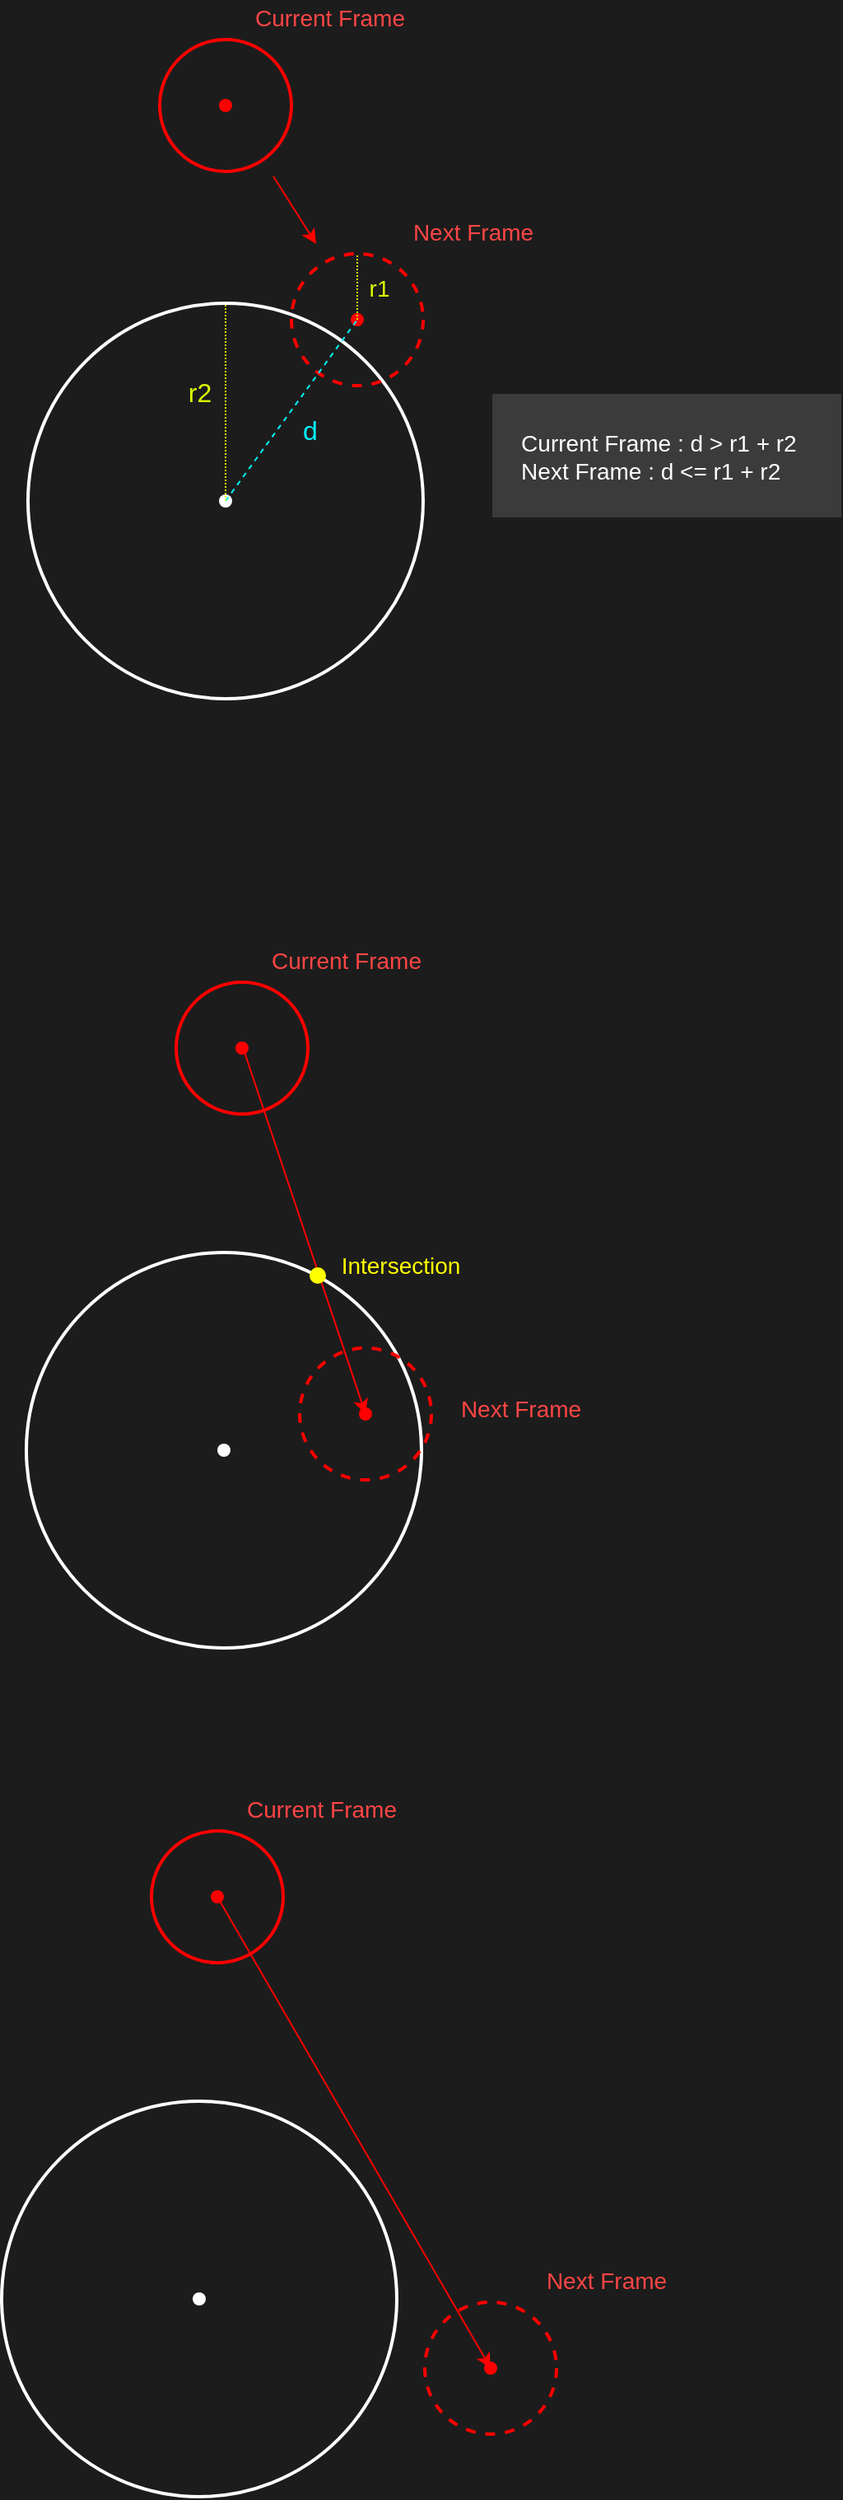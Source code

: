<mxfile version="15.4.1" type="device"><diagram id="fCZ8dxqV5h4fluIDWIOY" name="Page-1"><mxGraphModel dx="789" dy="752" grid="0" gridSize="20" guides="1" tooltips="1" connect="1" arrows="1" fold="1" page="0" pageScale="1" pageWidth="827" pageHeight="1169" background="#1C1C1C" math="0" shadow="0"><root><mxCell id="0"/><mxCell id="1" parent="0"/><mxCell id="T7oiDlKmzv_vdTTcZeZM-4" value="" style="group" parent="1" vertex="1" connectable="0"><mxGeometry x="240" y="320" width="240" height="240" as="geometry"/></mxCell><mxCell id="T7oiDlKmzv_vdTTcZeZM-1" value="" style="ellipse;whiteSpace=wrap;html=1;aspect=fixed;fillColor=none;strokeColor=#FFFFFF;strokeWidth=2;" parent="T7oiDlKmzv_vdTTcZeZM-4" vertex="1"><mxGeometry width="240" height="240" as="geometry"/></mxCell><mxCell id="T7oiDlKmzv_vdTTcZeZM-3" value="" style="shape=waypoint;sketch=0;fillStyle=solid;size=6;pointerEvents=1;points=[];fillColor=none;resizable=0;rotatable=0;perimeter=centerPerimeter;snapToPoint=1;strokeColor=#FFFFFF;strokeWidth=2;" parent="T7oiDlKmzv_vdTTcZeZM-4" vertex="1"><mxGeometry x="100" y="100" width="40" height="40" as="geometry"/></mxCell><mxCell id="T7oiDlKmzv_vdTTcZeZM-11" value="" style="group" parent="T7oiDlKmzv_vdTTcZeZM-4" vertex="1" connectable="0"><mxGeometry x="160" y="-30" width="80" height="80" as="geometry"/></mxCell><mxCell id="T7oiDlKmzv_vdTTcZeZM-7" value="" style="group;shadow=0;" parent="T7oiDlKmzv_vdTTcZeZM-11" vertex="1" connectable="0"><mxGeometry width="80" height="80" as="geometry"/></mxCell><mxCell id="T7oiDlKmzv_vdTTcZeZM-9" value="" style="shape=waypoint;sketch=0;size=6;pointerEvents=1;points=[];fillColor=none;resizable=0;rotatable=0;perimeter=centerPerimeter;snapToPoint=1;strokeColor=#FF0000;strokeWidth=2;" parent="T7oiDlKmzv_vdTTcZeZM-7" vertex="1"><mxGeometry x="20" y="20" width="40" height="40" as="geometry"/></mxCell><mxCell id="T7oiDlKmzv_vdTTcZeZM-8" value="" style="ellipse;whiteSpace=wrap;html=1;aspect=fixed;fillColor=none;strokeColor=#FF0000;strokeWidth=2;dashed=1;" parent="T7oiDlKmzv_vdTTcZeZM-11" vertex="1"><mxGeometry width="80" height="80" as="geometry"/></mxCell><mxCell id="T7oiDlKmzv_vdTTcZeZM-13" style="rounded=0;orthogonalLoop=1;jettySize=auto;html=1;strokeColor=#00F7FF;endArrow=none;endFill=0;exitX=0.617;exitY=0.559;exitDx=0;exitDy=0;exitPerimeter=0;dashed=1;" parent="T7oiDlKmzv_vdTTcZeZM-4" source="T7oiDlKmzv_vdTTcZeZM-3" edge="1"><mxGeometry relative="1" as="geometry"><mxPoint x="200" y="10" as="targetPoint"/><mxPoint x="260" y="-80.0" as="sourcePoint"/></mxGeometry></mxCell><mxCell id="T7oiDlKmzv_vdTTcZeZM-14" style="rounded=0;orthogonalLoop=1;jettySize=auto;html=1;strokeColor=#DDFF00;endArrow=none;endFill=0;entryX=0.5;entryY=0;entryDx=0;entryDy=0;dashed=1;dashPattern=1 1;fontColor=#DDFF00;" parent="T7oiDlKmzv_vdTTcZeZM-4" source="T7oiDlKmzv_vdTTcZeZM-3" target="T7oiDlKmzv_vdTTcZeZM-1" edge="1"><mxGeometry relative="1" as="geometry"><mxPoint x="380" y="140" as="targetPoint"/><mxPoint x="300" y="250" as="sourcePoint"/></mxGeometry></mxCell><mxCell id="T7oiDlKmzv_vdTTcZeZM-6" value="" style="group" parent="1" vertex="1" connectable="0"><mxGeometry x="320" y="160" width="80" height="80" as="geometry"/></mxCell><mxCell id="T7oiDlKmzv_vdTTcZeZM-2" value="" style="ellipse;whiteSpace=wrap;html=1;aspect=fixed;fillColor=none;strokeColor=#FF0000;strokeWidth=2;" parent="T7oiDlKmzv_vdTTcZeZM-6" vertex="1"><mxGeometry width="80" height="80" as="geometry"/></mxCell><mxCell id="T7oiDlKmzv_vdTTcZeZM-5" value="" style="shape=waypoint;sketch=0;size=6;pointerEvents=1;points=[];fillColor=none;resizable=0;rotatable=0;perimeter=centerPerimeter;snapToPoint=1;strokeColor=#FF0000;strokeWidth=2;" parent="T7oiDlKmzv_vdTTcZeZM-6" vertex="1"><mxGeometry x="20" y="20" width="40" height="40" as="geometry"/></mxCell><mxCell id="T7oiDlKmzv_vdTTcZeZM-12" style="rounded=0;orthogonalLoop=1;jettySize=auto;html=1;strokeColor=#FF0000;" parent="1" edge="1"><mxGeometry relative="1" as="geometry"><mxPoint x="415" y="284" as="targetPoint"/><mxPoint x="389" y="243" as="sourcePoint"/></mxGeometry></mxCell><mxCell id="T7oiDlKmzv_vdTTcZeZM-17" value="d" style="text;html=1;align=center;verticalAlign=middle;resizable=0;points=[];autosize=1;strokeColor=none;fillColor=none;fontSize=16;fontColor=#00F7FF;" parent="1" vertex="1"><mxGeometry x="391" y="387" width="40" height="20" as="geometry"/></mxCell><mxCell id="T7oiDlKmzv_vdTTcZeZM-18" value="r2" style="text;html=1;align=center;verticalAlign=middle;resizable=0;points=[];autosize=1;strokeColor=none;fillColor=none;fontSize=16;fontColor=#DDFF00;" parent="1" vertex="1"><mxGeometry x="324" y="364" width="40" height="20" as="geometry"/></mxCell><mxCell id="T7oiDlKmzv_vdTTcZeZM-20" style="rounded=0;orthogonalLoop=1;jettySize=auto;html=1;strokeColor=#DDFF00;endArrow=none;endFill=0;entryX=0.5;entryY=0;entryDx=0;entryDy=0;dashed=1;dashPattern=1 1;fontColor=#DDFF00;" parent="1" target="T7oiDlKmzv_vdTTcZeZM-8" edge="1"><mxGeometry relative="1" as="geometry"><mxPoint x="540" y="370" as="targetPoint"/><mxPoint x="440" y="330" as="sourcePoint"/></mxGeometry></mxCell><mxCell id="T7oiDlKmzv_vdTTcZeZM-21" value="r1" style="text;html=1;align=center;verticalAlign=middle;resizable=0;points=[];autosize=1;strokeColor=none;fillColor=none;fontSize=14;fontColor=#DDFF00;" parent="1" vertex="1"><mxGeometry x="433" y="301" width="40" height="20" as="geometry"/></mxCell><mxCell id="T7oiDlKmzv_vdTTcZeZM-24" value="&amp;nbsp; &amp;nbsp; Current Frame : d &amp;gt; r1 + r2&lt;br&gt;&amp;nbsp; &amp;nbsp; Next Frame : d &amp;lt;= r1 + r2" style="rounded=0;whiteSpace=wrap;html=1;shadow=0;dashed=1;labelBackgroundColor=none;fontSize=14;fontColor=#FFFFFF;strokeColor=none;strokeWidth=1;fillColor=#3B3B3B;align=left;" parent="1" vertex="1"><mxGeometry x="522" y="375" width="212" height="75" as="geometry"/></mxCell><mxCell id="T7oiDlKmzv_vdTTcZeZM-25" value="Current Frame" style="text;html=1;align=center;verticalAlign=middle;resizable=0;points=[];autosize=1;strokeColor=none;fillColor=none;fontSize=14;fontColor=#FF4545;" parent="1" vertex="1"><mxGeometry x="372" y="136" width="101" height="21" as="geometry"/></mxCell><mxCell id="T7oiDlKmzv_vdTTcZeZM-26" value="Next Frame" style="text;html=1;align=center;verticalAlign=middle;resizable=0;points=[];autosize=1;strokeColor=none;fillColor=none;fontSize=14;fontColor=#FF4545;" parent="1" vertex="1"><mxGeometry x="468" y="266" width="83" height="21" as="geometry"/></mxCell><mxCell id="VH2lCAt-w7yX6zZefVOD-10" value="" style="group" vertex="1" connectable="0" parent="1"><mxGeometry x="330" y="732" width="80" height="80" as="geometry"/></mxCell><mxCell id="VH2lCAt-w7yX6zZefVOD-11" value="" style="ellipse;whiteSpace=wrap;html=1;aspect=fixed;fillColor=none;strokeColor=#FF0000;strokeWidth=2;" vertex="1" parent="VH2lCAt-w7yX6zZefVOD-10"><mxGeometry width="80" height="80" as="geometry"/></mxCell><mxCell id="VH2lCAt-w7yX6zZefVOD-12" value="" style="shape=waypoint;sketch=0;size=6;pointerEvents=1;points=[];fillColor=none;resizable=0;rotatable=0;perimeter=centerPerimeter;snapToPoint=1;strokeColor=#FF0000;strokeWidth=2;" vertex="1" parent="VH2lCAt-w7yX6zZefVOD-10"><mxGeometry x="20" y="20" width="40" height="40" as="geometry"/></mxCell><mxCell id="VH2lCAt-w7yX6zZefVOD-13" style="rounded=0;orthogonalLoop=1;jettySize=auto;html=1;strokeColor=#FF0000;fontStyle=0" edge="1" parent="VH2lCAt-w7yX6zZefVOD-10" target="VH2lCAt-w7yX6zZefVOD-6"><mxGeometry x="-108" y="-66" as="geometry"><mxPoint x="86" y="177" as="targetPoint"/><mxPoint x="41" y="41" as="sourcePoint"/></mxGeometry></mxCell><mxCell id="VH2lCAt-w7yX6zZefVOD-18" value="Current Frame" style="text;html=1;align=center;verticalAlign=middle;resizable=0;points=[];autosize=1;strokeColor=none;fillColor=none;fontSize=14;fontColor=#FF4545;" vertex="1" parent="1"><mxGeometry x="382" y="708" width="101" height="21" as="geometry"/></mxCell><mxCell id="VH2lCAt-w7yX6zZefVOD-19" value="Next Frame" style="text;html=1;align=center;verticalAlign=middle;resizable=0;points=[];autosize=1;strokeColor=none;fillColor=none;fontSize=14;fontColor=#FF4545;container=0;fontStyle=0" vertex="1" parent="1"><mxGeometry x="497" y="980" width="83" height="21" as="geometry"/></mxCell><mxCell id="VH2lCAt-w7yX6zZefVOD-22" value="" style="group" vertex="1" connectable="0" parent="1"><mxGeometry x="224" y="1411" width="240" height="240" as="geometry"/></mxCell><mxCell id="VH2lCAt-w7yX6zZefVOD-23" value="" style="ellipse;whiteSpace=wrap;html=1;aspect=fixed;fillColor=none;strokeColor=#FFFFFF;strokeWidth=2;" vertex="1" parent="VH2lCAt-w7yX6zZefVOD-22"><mxGeometry width="240" height="240" as="geometry"/></mxCell><mxCell id="VH2lCAt-w7yX6zZefVOD-24" value="" style="shape=waypoint;sketch=0;fillStyle=solid;size=6;pointerEvents=1;points=[];fillColor=none;resizable=0;rotatable=0;perimeter=centerPerimeter;snapToPoint=1;strokeColor=#FFFFFF;strokeWidth=2;" vertex="1" parent="VH2lCAt-w7yX6zZefVOD-22"><mxGeometry x="100" y="100" width="40" height="40" as="geometry"/></mxCell><mxCell id="VH2lCAt-w7yX6zZefVOD-25" value="" style="group" vertex="1" connectable="0" parent="VH2lCAt-w7yX6zZefVOD-22"><mxGeometry x="257" y="122" width="80" height="80" as="geometry"/></mxCell><mxCell id="VH2lCAt-w7yX6zZefVOD-26" value="" style="ellipse;whiteSpace=wrap;html=1;aspect=fixed;fillColor=none;strokeColor=#FF0000;strokeWidth=2;dashed=1;container=0;fontStyle=0" vertex="1" parent="VH2lCAt-w7yX6zZefVOD-25"><mxGeometry width="80" height="80" as="geometry"/></mxCell><mxCell id="VH2lCAt-w7yX6zZefVOD-27" value="" style="shape=waypoint;sketch=0;size=6;pointerEvents=1;points=[];fillColor=none;resizable=0;rotatable=0;perimeter=centerPerimeter;snapToPoint=1;strokeColor=#FF0000;strokeWidth=2;container=0;fontStyle=0" vertex="1" parent="VH2lCAt-w7yX6zZefVOD-25"><mxGeometry x="20" y="20" width="40" height="40" as="geometry"/></mxCell><mxCell id="VH2lCAt-w7yX6zZefVOD-28" value="" style="group" vertex="1" connectable="0" parent="1"><mxGeometry x="315" y="1247" width="80" height="80" as="geometry"/></mxCell><mxCell id="VH2lCAt-w7yX6zZefVOD-29" value="" style="ellipse;whiteSpace=wrap;html=1;aspect=fixed;fillColor=none;strokeColor=#FF0000;strokeWidth=2;" vertex="1" parent="VH2lCAt-w7yX6zZefVOD-28"><mxGeometry width="80" height="80" as="geometry"/></mxCell><mxCell id="VH2lCAt-w7yX6zZefVOD-30" value="" style="shape=waypoint;sketch=0;size=6;pointerEvents=1;points=[];fillColor=none;resizable=0;rotatable=0;perimeter=centerPerimeter;snapToPoint=1;strokeColor=#FF0000;strokeWidth=2;" vertex="1" parent="VH2lCAt-w7yX6zZefVOD-28"><mxGeometry x="20" y="20" width="40" height="40" as="geometry"/></mxCell><mxCell id="VH2lCAt-w7yX6zZefVOD-31" style="rounded=0;orthogonalLoop=1;jettySize=auto;html=1;strokeColor=#FF0000;fontStyle=0" edge="1" parent="1" source="VH2lCAt-w7yX6zZefVOD-30" target="VH2lCAt-w7yX6zZefVOD-27"><mxGeometry x="236" y="1228" as="geometry"><mxPoint x="495" y="1531" as="targetPoint"/><mxPoint x="385" y="1335" as="sourcePoint"/></mxGeometry></mxCell><mxCell id="VH2lCAt-w7yX6zZefVOD-32" value="Current Frame" style="text;html=1;align=center;verticalAlign=middle;resizable=0;points=[];autosize=1;strokeColor=none;fillColor=none;fontSize=14;fontColor=#FF4545;" vertex="1" parent="1"><mxGeometry x="367" y="1223" width="101" height="21" as="geometry"/></mxCell><mxCell id="VH2lCAt-w7yX6zZefVOD-33" value="Next Frame" style="text;html=1;align=center;verticalAlign=middle;resizable=0;points=[];autosize=1;strokeColor=none;fillColor=none;fontSize=14;fontColor=#FF4545;container=0;fontStyle=0" vertex="1" parent="1"><mxGeometry x="549" y="1509" width="83" height="21" as="geometry"/></mxCell><mxCell id="VH2lCAt-w7yX6zZefVOD-2" value="" style="ellipse;whiteSpace=wrap;html=1;aspect=fixed;fillColor=none;strokeColor=#FFFFFF;strokeWidth=2;" vertex="1" parent="1"><mxGeometry x="239" y="896" width="240" height="240" as="geometry"/></mxCell><mxCell id="VH2lCAt-w7yX6zZefVOD-3" value="" style="shape=waypoint;sketch=0;fillStyle=solid;size=6;pointerEvents=1;points=[];fillColor=none;resizable=0;rotatable=0;perimeter=centerPerimeter;snapToPoint=1;strokeColor=#FFFFFF;strokeWidth=2;" vertex="1" parent="1"><mxGeometry x="339" y="996" width="40" height="40" as="geometry"/></mxCell><mxCell id="VH2lCAt-w7yX6zZefVOD-20" value="" style="group" vertex="1" connectable="0" parent="1"><mxGeometry x="405" y="954" width="80" height="80" as="geometry"/></mxCell><mxCell id="VH2lCAt-w7yX6zZefVOD-7" value="" style="ellipse;whiteSpace=wrap;html=1;aspect=fixed;fillColor=none;strokeColor=#FF0000;strokeWidth=2;dashed=1;container=0;fontStyle=0" vertex="1" parent="VH2lCAt-w7yX6zZefVOD-20"><mxGeometry width="80" height="80" as="geometry"/></mxCell><mxCell id="VH2lCAt-w7yX6zZefVOD-6" value="" style="shape=waypoint;sketch=0;size=6;pointerEvents=1;points=[];fillColor=none;resizable=0;rotatable=0;perimeter=centerPerimeter;snapToPoint=1;strokeColor=#FF0000;strokeWidth=2;container=0;fontStyle=0" vertex="1" parent="VH2lCAt-w7yX6zZefVOD-20"><mxGeometry x="20" y="20" width="40" height="40" as="geometry"/></mxCell><mxCell id="VH2lCAt-w7yX6zZefVOD-34" value="" style="shape=waypoint;sketch=0;size=6;pointerEvents=1;points=[];fillColor=none;resizable=0;rotatable=0;perimeter=centerPerimeter;snapToPoint=1;fontColor=#FFFF00;strokeColor=#FFFF00;strokeWidth=3;" vertex="1" parent="1"><mxGeometry x="396" y="890" width="40" height="40" as="geometry"/></mxCell><mxCell id="VH2lCAt-w7yX6zZefVOD-35" value="Intersection" style="text;html=1;align=center;verticalAlign=middle;resizable=0;points=[];autosize=1;strokeColor=none;fillColor=none;fontSize=14;fontColor=#FFFF00;container=0;fontStyle=0;" vertex="1" parent="1"><mxGeometry x="425" y="893" width="82" height="21" as="geometry"/></mxCell></root></mxGraphModel></diagram></mxfile>